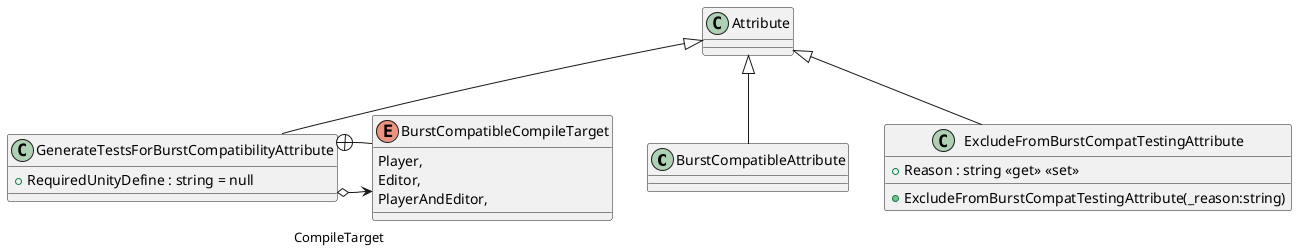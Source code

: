 @startuml
class BurstCompatibleAttribute {
}
class GenerateTestsForBurstCompatibilityAttribute {
    + RequiredUnityDefine : string = null
}
class ExcludeFromBurstCompatTestingAttribute {
    + Reason : string <<get>> <<set>>
    + ExcludeFromBurstCompatTestingAttribute(_reason:string)
}
enum BurstCompatibleCompileTarget {
    Player,
    Editor,
    PlayerAndEditor,
}
Attribute <|-- BurstCompatibleAttribute
Attribute <|-- GenerateTestsForBurstCompatibilityAttribute
GenerateTestsForBurstCompatibilityAttribute o-> "CompileTarget" BurstCompatibleCompileTarget
Attribute <|-- ExcludeFromBurstCompatTestingAttribute
GenerateTestsForBurstCompatibilityAttribute +-- BurstCompatibleCompileTarget
@enduml
